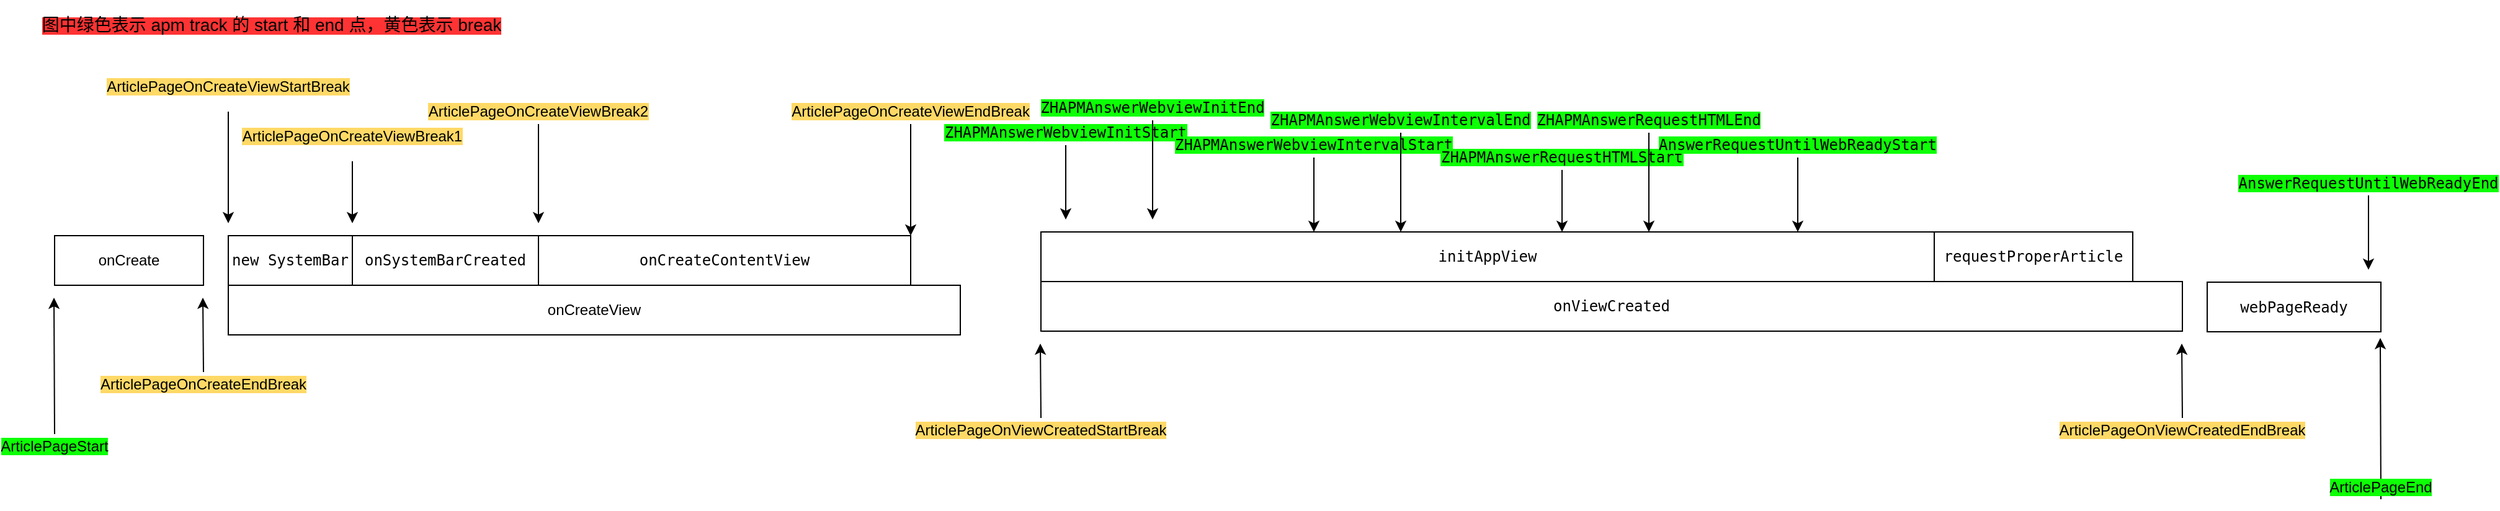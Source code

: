 <mxfile version="10.6.0" type="github"><diagram id="UG3HsRVp-XSOuLThXnNg" name="Ã§Â¬Â¬ 1 Ã©Â¡Âµ"><mxGraphModel dx="1638" dy="724" grid="1" gridSize="10" guides="1" tooltips="1" connect="1" arrows="1" fold="1" page="1" pageScale="1" pageWidth="3300" pageHeight="4681" math="0" shadow="0"><root><mxCell id="0"/><mxCell id="1" parent="0"/><mxCell id="2JtuKtwNICWtsKfjuHy2-1" value="onCreate&lt;br&gt;" style="rounded=0;whiteSpace=wrap;html=1;" parent="1" vertex="1"><mxGeometry x="330" y="400" width="120" height="40" as="geometry"/></mxCell><mxCell id="2JtuKtwNICWtsKfjuHy2-2" value="onCreateView&lt;br&gt;" style="rounded=0;whiteSpace=wrap;html=1;" parent="1" vertex="1"><mxGeometry x="470" y="440" width="590" height="40" as="geometry"/></mxCell><mxCell id="2JtuKtwNICWtsKfjuHy2-3" value="&lt;pre&gt;onCreateContentView&lt;/pre&gt;" style="rounded=0;whiteSpace=wrap;html=1;" parent="1" vertex="1"><mxGeometry x="720" y="400" width="300" height="40" as="geometry"/></mxCell><mxCell id="2JtuKtwNICWtsKfjuHy2-4" value="&lt;pre&gt;&lt;span&gt;new &lt;/span&gt;SystemBar&lt;/pre&gt;" style="rounded=0;whiteSpace=wrap;html=1;" parent="1" vertex="1"><mxGeometry x="470" y="400" width="100" height="40" as="geometry"/></mxCell><mxCell id="2JtuKtwNICWtsKfjuHy2-5" value="&lt;pre&gt;&lt;pre&gt;onSystemBarCreated&lt;/pre&gt;&lt;/pre&gt;" style="rounded=0;whiteSpace=wrap;html=1;" parent="1" vertex="1"><mxGeometry x="570" y="400" width="150" height="40" as="geometry"/></mxCell><mxCell id="2JtuKtwNICWtsKfjuHy2-6" value="&lt;pre&gt;&lt;span&gt;onViewCreated&lt;/span&gt;&lt;/pre&gt;" style="rounded=0;whiteSpace=wrap;html=1;" parent="1" vertex="1"><mxGeometry x="1125" y="437" width="920" height="40" as="geometry"/></mxCell><mxCell id="2JtuKtwNICWtsKfjuHy2-7" value="&lt;pre&gt;&lt;pre&gt;initAppView&lt;/pre&gt;&lt;/pre&gt;" style="rounded=0;whiteSpace=wrap;html=1;" parent="1" vertex="1"><mxGeometry x="1125" y="397" width="720" height="40" as="geometry"/></mxCell><mxCell id="2JtuKtwNICWtsKfjuHy2-8" value="&lt;pre&gt;requestProperArticle&lt;/pre&gt;" style="rounded=0;whiteSpace=wrap;html=1;" parent="1" vertex="1"><mxGeometry x="1845" y="397" width="160" height="40" as="geometry"/></mxCell><mxCell id="2JtuKtwNICWtsKfjuHy2-10" value="" style="endArrow=classic;html=1;exitX=0.5;exitY=0;exitDx=0;exitDy=0;" parent="1" source="2JtuKtwNICWtsKfjuHy2-11" edge="1"><mxGeometry width="50" height="50" relative="1" as="geometry"><mxPoint x="329.5" y="510" as="sourcePoint"/><mxPoint x="329.5" y="450" as="targetPoint"/></mxGeometry></mxCell><mxCell id="2JtuKtwNICWtsKfjuHy2-11" value="&lt;span style=&quot;background-color: rgb(13 , 255 , 5)&quot;&gt;ArticlePageStart&lt;/span&gt;" style="text;html=1;strokeColor=none;fillColor=none;align=center;verticalAlign=middle;whiteSpace=wrap;rounded=0;" parent="1" vertex="1"><mxGeometry x="310" y="560" width="40" height="20" as="geometry"/></mxCell><mxCell id="2JtuKtwNICWtsKfjuHy2-15" value="" style="endArrow=classic;html=1;exitX=0.5;exitY=0;exitDx=0;exitDy=0;" parent="1" source="2JtuKtwNICWtsKfjuHy2-16" edge="1"><mxGeometry width="50" height="50" relative="1" as="geometry"><mxPoint x="450" y="500" as="sourcePoint"/><mxPoint x="449.5" y="450" as="targetPoint"/></mxGeometry></mxCell><mxCell id="2JtuKtwNICWtsKfjuHy2-16" value="&lt;span style=&quot;background-color: rgb(255 , 217 , 102)&quot;&gt;ArticlePageOnCreateEndBreak&lt;/span&gt;" style="text;html=1;strokeColor=none;fillColor=none;align=center;verticalAlign=middle;whiteSpace=wrap;rounded=0;" parent="1" vertex="1"><mxGeometry x="430" y="510" width="40" height="20" as="geometry"/></mxCell><mxCell id="2JtuKtwNICWtsKfjuHy2-17" value="" style="endArrow=classic;html=1;" parent="1" edge="1"><mxGeometry width="50" height="50" relative="1" as="geometry"><mxPoint x="470" y="300" as="sourcePoint"/><mxPoint x="470" y="390" as="targetPoint"/></mxGeometry></mxCell><mxCell id="2JtuKtwNICWtsKfjuHy2-18" value="&lt;span style=&quot;background-color: rgb(255 , 217 , 102)&quot;&gt;ArticlePageOnCreateViewStartBreak&lt;/span&gt;" style="text;html=1;strokeColor=none;fillColor=none;align=center;verticalAlign=middle;whiteSpace=wrap;rounded=0;" parent="1" vertex="1"><mxGeometry x="450" y="270" width="40" height="20" as="geometry"/></mxCell><mxCell id="2JtuKtwNICWtsKfjuHy2-19" value="" style="endArrow=classic;html=1;" parent="1" edge="1"><mxGeometry width="50" height="50" relative="1" as="geometry"><mxPoint x="1020" y="310" as="sourcePoint"/><mxPoint x="1020" y="400" as="targetPoint"/></mxGeometry></mxCell><mxCell id="2JtuKtwNICWtsKfjuHy2-20" value="&lt;span style=&quot;background-color: rgb(255 , 217 , 102)&quot;&gt;ArticlePageOnCreateViewEndBreak&lt;/span&gt;" style="text;html=1;strokeColor=none;fillColor=none;align=center;verticalAlign=middle;whiteSpace=wrap;rounded=0;" parent="1" vertex="1"><mxGeometry x="1000" y="290" width="40" height="20" as="geometry"/></mxCell><mxCell id="2JtuKtwNICWtsKfjuHy2-22" value="" style="endArrow=classic;html=1;" parent="1" edge="1"><mxGeometry width="50" height="50" relative="1" as="geometry"><mxPoint x="570" y="340" as="sourcePoint"/><mxPoint x="570" y="390" as="targetPoint"/></mxGeometry></mxCell><mxCell id="2JtuKtwNICWtsKfjuHy2-23" value="&lt;span style=&quot;background-color: rgb(255 , 217 , 102)&quot;&gt;ArticlePageOnCreateViewBreak1&lt;/span&gt;" style="text;html=1;strokeColor=none;fillColor=none;align=center;verticalAlign=middle;whiteSpace=wrap;rounded=0;" parent="1" vertex="1"><mxGeometry x="550" y="310" width="40" height="20" as="geometry"/></mxCell><mxCell id="2JtuKtwNICWtsKfjuHy2-25" value="" style="endArrow=classic;html=1;exitX=0.5;exitY=1;exitDx=0;exitDy=0;" parent="1" source="2JtuKtwNICWtsKfjuHy2-26" edge="1"><mxGeometry width="50" height="50" relative="1" as="geometry"><mxPoint x="720" y="340" as="sourcePoint"/><mxPoint x="720" y="390" as="targetPoint"/><Array as="points"><mxPoint x="720" y="360"/><mxPoint x="720" y="370"/></Array></mxGeometry></mxCell><mxCell id="2JtuKtwNICWtsKfjuHy2-26" value="&lt;span style=&quot;background-color: rgb(255 , 217 , 102)&quot;&gt;ArticlePageOnCreateViewBreak2&lt;/span&gt;" style="text;html=1;strokeColor=none;fillColor=none;align=center;verticalAlign=middle;whiteSpace=wrap;rounded=0;" parent="1" vertex="1"><mxGeometry x="700" y="290" width="40" height="20" as="geometry"/></mxCell><mxCell id="2JtuKtwNICWtsKfjuHy2-28" value="" style="endArrow=classic;html=1;" parent="1" edge="1"><mxGeometry width="50" height="50" relative="1" as="geometry"><mxPoint x="1125" y="547" as="sourcePoint"/><mxPoint x="1124.5" y="487" as="targetPoint"/></mxGeometry></mxCell><mxCell id="2JtuKtwNICWtsKfjuHy2-29" value="&lt;span style=&quot;background-color: rgb(255 , 217 , 102)&quot;&gt;ArticlePageOnViewCreatedStartBreak&lt;/span&gt;" style="text;html=1;strokeColor=none;fillColor=none;align=center;verticalAlign=middle;whiteSpace=wrap;rounded=0;" parent="1" vertex="1"><mxGeometry x="1105" y="547" width="40" height="20" as="geometry"/></mxCell><mxCell id="2JtuKtwNICWtsKfjuHy2-32" value="" style="endArrow=classic;html=1;" parent="1" edge="1"><mxGeometry width="50" height="50" relative="1" as="geometry"><mxPoint x="2045" y="547" as="sourcePoint"/><mxPoint x="2044.5" y="487" as="targetPoint"/></mxGeometry></mxCell><mxCell id="2JtuKtwNICWtsKfjuHy2-33" value="&lt;span style=&quot;background-color: rgb(255 , 217 , 102)&quot;&gt;ArticlePageOnViewCreatedEndBreak&lt;/span&gt;" style="text;html=1;strokeColor=none;fillColor=none;align=center;verticalAlign=middle;whiteSpace=wrap;rounded=0;" parent="1" vertex="1"><mxGeometry x="2025" y="547" width="40" height="20" as="geometry"/></mxCell><mxCell id="2JtuKtwNICWtsKfjuHy2-34" value="&lt;pre&gt;&lt;span&gt;webPageReady&lt;/span&gt;&lt;/pre&gt;" style="rounded=0;whiteSpace=wrap;html=1;" parent="1" vertex="1"><mxGeometry x="2065" y="437.5" width="140" height="40" as="geometry"/></mxCell><mxCell id="2JtuKtwNICWtsKfjuHy2-35" value="" style="endArrow=classic;html=1;exitX=0.5;exitY=1;exitDx=0;exitDy=0;" parent="1" source="2JtuKtwNICWtsKfjuHy2-36" edge="1"><mxGeometry width="50" height="50" relative="1" as="geometry"><mxPoint x="2204.5" y="542.5" as="sourcePoint"/><mxPoint x="2204.5" y="482.5" as="targetPoint"/></mxGeometry></mxCell><mxCell id="2JtuKtwNICWtsKfjuHy2-36" value="&lt;span style=&quot;background-color: rgb(13 , 255 , 5)&quot;&gt;ArticlePageEnd&lt;/span&gt;" style="text;html=1;strokeColor=none;fillColor=none;align=center;verticalAlign=middle;whiteSpace=wrap;rounded=0;" parent="1" vertex="1"><mxGeometry x="2185" y="592.5" width="40" height="20" as="geometry"/></mxCell><mxCell id="f4AshVUC44XlabW2ygte-2" value="" style="endArrow=classic;html=1;" parent="1" edge="1"><mxGeometry width="50" height="50" relative="1" as="geometry"><mxPoint x="1145" y="327" as="sourcePoint"/><mxPoint x="1145" y="387" as="targetPoint"/></mxGeometry></mxCell><mxCell id="f4AshVUC44XlabW2ygte-3" value="&lt;pre&gt;&lt;span style=&quot;background-color: rgb(13 , 255 , 5)&quot;&gt;ZHAPMAnswerWebviewInitStart&lt;/span&gt;&lt;/pre&gt;" style="text;html=1;strokeColor=none;fillColor=none;align=center;verticalAlign=middle;whiteSpace=wrap;rounded=0;" parent="1" vertex="1"><mxGeometry x="1125" y="307" width="40" height="20" as="geometry"/></mxCell><mxCell id="f4AshVUC44XlabW2ygte-4" value="" style="endArrow=classic;html=1;exitX=0.5;exitY=1;exitDx=0;exitDy=0;" parent="1" source="f4AshVUC44XlabW2ygte-5" edge="1"><mxGeometry width="50" height="50" relative="1" as="geometry"><mxPoint x="1215" y="327" as="sourcePoint"/><mxPoint x="1215" y="387" as="targetPoint"/></mxGeometry></mxCell><mxCell id="f4AshVUC44XlabW2ygte-5" value="&lt;pre&gt;&lt;span style=&quot;background-color: rgb(13 , 255 , 5)&quot;&gt;ZHAPMAnswerWebviewInitEnd&lt;/span&gt;&lt;/pre&gt;" style="text;html=1;strokeColor=none;fillColor=none;align=center;verticalAlign=middle;whiteSpace=wrap;rounded=0;" parent="1" vertex="1"><mxGeometry x="1195" y="287" width="40" height="20" as="geometry"/></mxCell><mxCell id="f4AshVUC44XlabW2ygte-11" value="" style="endArrow=classic;html=1;" parent="1" edge="1"><mxGeometry width="50" height="50" relative="1" as="geometry"><mxPoint x="1345" y="337" as="sourcePoint"/><mxPoint x="1345" y="397" as="targetPoint"/></mxGeometry></mxCell><mxCell id="f4AshVUC44XlabW2ygte-12" value="&lt;pre&gt;&lt;pre&gt;&lt;span style=&quot;background-color: rgb(13 , 255 , 5)&quot;&gt;ZHAPMAnswerWebviewIntervalStart&lt;/span&gt;&lt;/pre&gt;&lt;/pre&gt;" style="text;html=1;strokeColor=none;fillColor=none;align=center;verticalAlign=middle;whiteSpace=wrap;rounded=0;" parent="1" vertex="1"><mxGeometry x="1325" y="317" width="40" height="20" as="geometry"/></mxCell><mxCell id="f4AshVUC44XlabW2ygte-13" value="" style="endArrow=classic;html=1;exitX=0.5;exitY=1;exitDx=0;exitDy=0;" parent="1" source="f4AshVUC44XlabW2ygte-14" edge="1"><mxGeometry width="50" height="50" relative="1" as="geometry"><mxPoint x="1415" y="337" as="sourcePoint"/><mxPoint x="1415" y="397" as="targetPoint"/></mxGeometry></mxCell><mxCell id="f4AshVUC44XlabW2ygte-14" value="&lt;pre&gt;&lt;pre&gt;&lt;span style=&quot;background-color: rgb(13 , 255 , 5)&quot;&gt;ZHAPMAnswerWebviewIntervalEnd&lt;/span&gt;&lt;/pre&gt;&lt;/pre&gt;" style="text;html=1;strokeColor=none;fillColor=none;align=center;verticalAlign=middle;whiteSpace=wrap;rounded=0;" parent="1" vertex="1"><mxGeometry x="1395" y="297" width="40" height="20" as="geometry"/></mxCell><mxCell id="f4AshVUC44XlabW2ygte-16" value="" style="endArrow=classic;html=1;" parent="1" edge="1"><mxGeometry width="50" height="50" relative="1" as="geometry"><mxPoint x="1545" y="347" as="sourcePoint"/><mxPoint x="1545" y="397" as="targetPoint"/></mxGeometry></mxCell><mxCell id="f4AshVUC44XlabW2ygte-17" value="&lt;pre&gt;&lt;pre&gt;&lt;span style=&quot;background-color: rgb(13 , 255 , 5)&quot;&gt;ZHAPMAnswerRequestHTMLStart&lt;/span&gt;&lt;/pre&gt;&lt;/pre&gt;" style="text;html=1;strokeColor=none;fillColor=none;align=center;verticalAlign=middle;whiteSpace=wrap;rounded=0;" parent="1" vertex="1"><mxGeometry x="1525" y="327" width="40" height="20" as="geometry"/></mxCell><mxCell id="f4AshVUC44XlabW2ygte-18" value="" style="endArrow=classic;html=1;exitX=0.5;exitY=1;exitDx=0;exitDy=0;" parent="1" source="f4AshVUC44XlabW2ygte-19" edge="1"><mxGeometry width="50" height="50" relative="1" as="geometry"><mxPoint x="1615" y="337" as="sourcePoint"/><mxPoint x="1615" y="397" as="targetPoint"/></mxGeometry></mxCell><mxCell id="f4AshVUC44XlabW2ygte-19" value="&lt;pre&gt;&lt;pre&gt;&lt;span style=&quot;background-color: rgb(13 , 255 , 5)&quot;&gt;ZHAPMAnswerRequestHTMLEnd&lt;/span&gt;&lt;/pre&gt;&lt;/pre&gt;" style="text;html=1;strokeColor=none;fillColor=none;align=center;verticalAlign=middle;whiteSpace=wrap;rounded=0;" parent="1" vertex="1"><mxGeometry x="1595" y="297" width="40" height="20" as="geometry"/></mxCell><mxCell id="f4AshVUC44XlabW2ygte-21" value="" style="endArrow=classic;html=1;" parent="1" edge="1"><mxGeometry width="50" height="50" relative="1" as="geometry"><mxPoint x="1735" y="337" as="sourcePoint"/><mxPoint x="1735" y="397" as="targetPoint"/></mxGeometry></mxCell><mxCell id="f4AshVUC44XlabW2ygte-22" value="&lt;pre&gt;&lt;pre&gt;&lt;span style=&quot;background-color: rgb(13 , 255 , 5)&quot;&gt;AnswerRequestUntilWebReadyStart&lt;/span&gt;&lt;/pre&gt;&lt;/pre&gt;" style="text;html=1;strokeColor=none;fillColor=none;align=center;verticalAlign=middle;whiteSpace=wrap;rounded=0;" parent="1" vertex="1"><mxGeometry x="1715" y="317" width="40" height="20" as="geometry"/></mxCell><mxCell id="f4AshVUC44XlabW2ygte-25" value="" style="endArrow=classic;html=1;" parent="1" edge="1"><mxGeometry width="50" height="50" relative="1" as="geometry"><mxPoint x="2195" y="367.5" as="sourcePoint"/><mxPoint x="2195" y="427.5" as="targetPoint"/></mxGeometry></mxCell><mxCell id="f4AshVUC44XlabW2ygte-26" value="&lt;pre&gt;&lt;pre&gt;&lt;span style=&quot;background-color: rgb(13 , 255 , 5)&quot;&gt;AnswerRequestUntilWebReadyEnd&lt;/span&gt;&lt;/pre&gt;&lt;/pre&gt;" style="text;html=1;strokeColor=none;fillColor=none;align=center;verticalAlign=middle;whiteSpace=wrap;rounded=0;" parent="1" vertex="1"><mxGeometry x="2175" y="347.5" width="40" height="20" as="geometry"/></mxCell><mxCell id="1kL8yxpSxYERD0-UNGWz-1" value="&lt;span style=&quot;background-color: rgb(255 , 51 , 51)&quot;&gt;&lt;font style=&quot;font-size: 14px&quot;&gt;图中绿色表示 apm track 的 start 和 end 点，黄色表示 break&lt;/font&gt;&lt;/span&gt;" style="text;html=1;strokeColor=none;fillColor=none;align=center;verticalAlign=middle;whiteSpace=wrap;rounded=0;" vertex="1" parent="1"><mxGeometry x="310" y="210" width="390" height="40" as="geometry"/></mxCell></root></mxGraphModel></diagram></mxfile>
